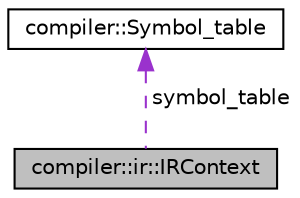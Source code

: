 digraph "compiler::ir::IRContext"
{
 // LATEX_PDF_SIZE
  edge [fontname="Helvetica",fontsize="10",labelfontname="Helvetica",labelfontsize="10"];
  node [fontname="Helvetica",fontsize="10",shape=record];
  Node1 [label="compiler::ir::IRContext",height=0.2,width=0.4,color="black", fillcolor="grey75", style="filled", fontcolor="black",tooltip="This is the context for generating intermediate representation. It may include: 1) Symbol tables; 2) ..."];
  Node2 -> Node1 [dir="back",color="darkorchid3",fontsize="10",style="dashed",label=" symbol_table" ,fontname="Helvetica"];
  Node2 [label="compiler::Symbol_table",height=0.2,width=0.4,color="black", fillcolor="white", style="filled",URL="$classcompiler_1_1_symbol__table.html",tooltip="A class for symbol table."];
}
